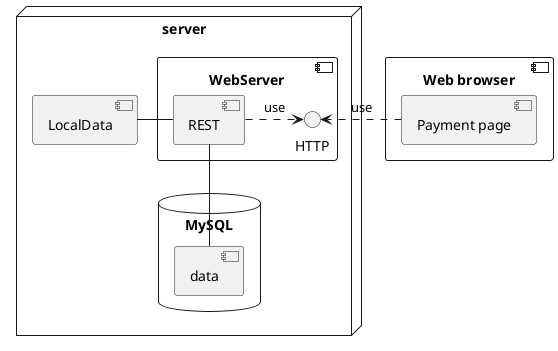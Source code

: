 ```plantuml
@startuml Component&Diployment
node server{
  component "WebServer"{
    [REST] .> HTTP : use
  }
  database "MySQL"{
    [data] -up- REST
  }
  [LocalData] - REST
}

component "Web browser"{
  [Payment page] .right.> HTTP: use
}
@enduml
```